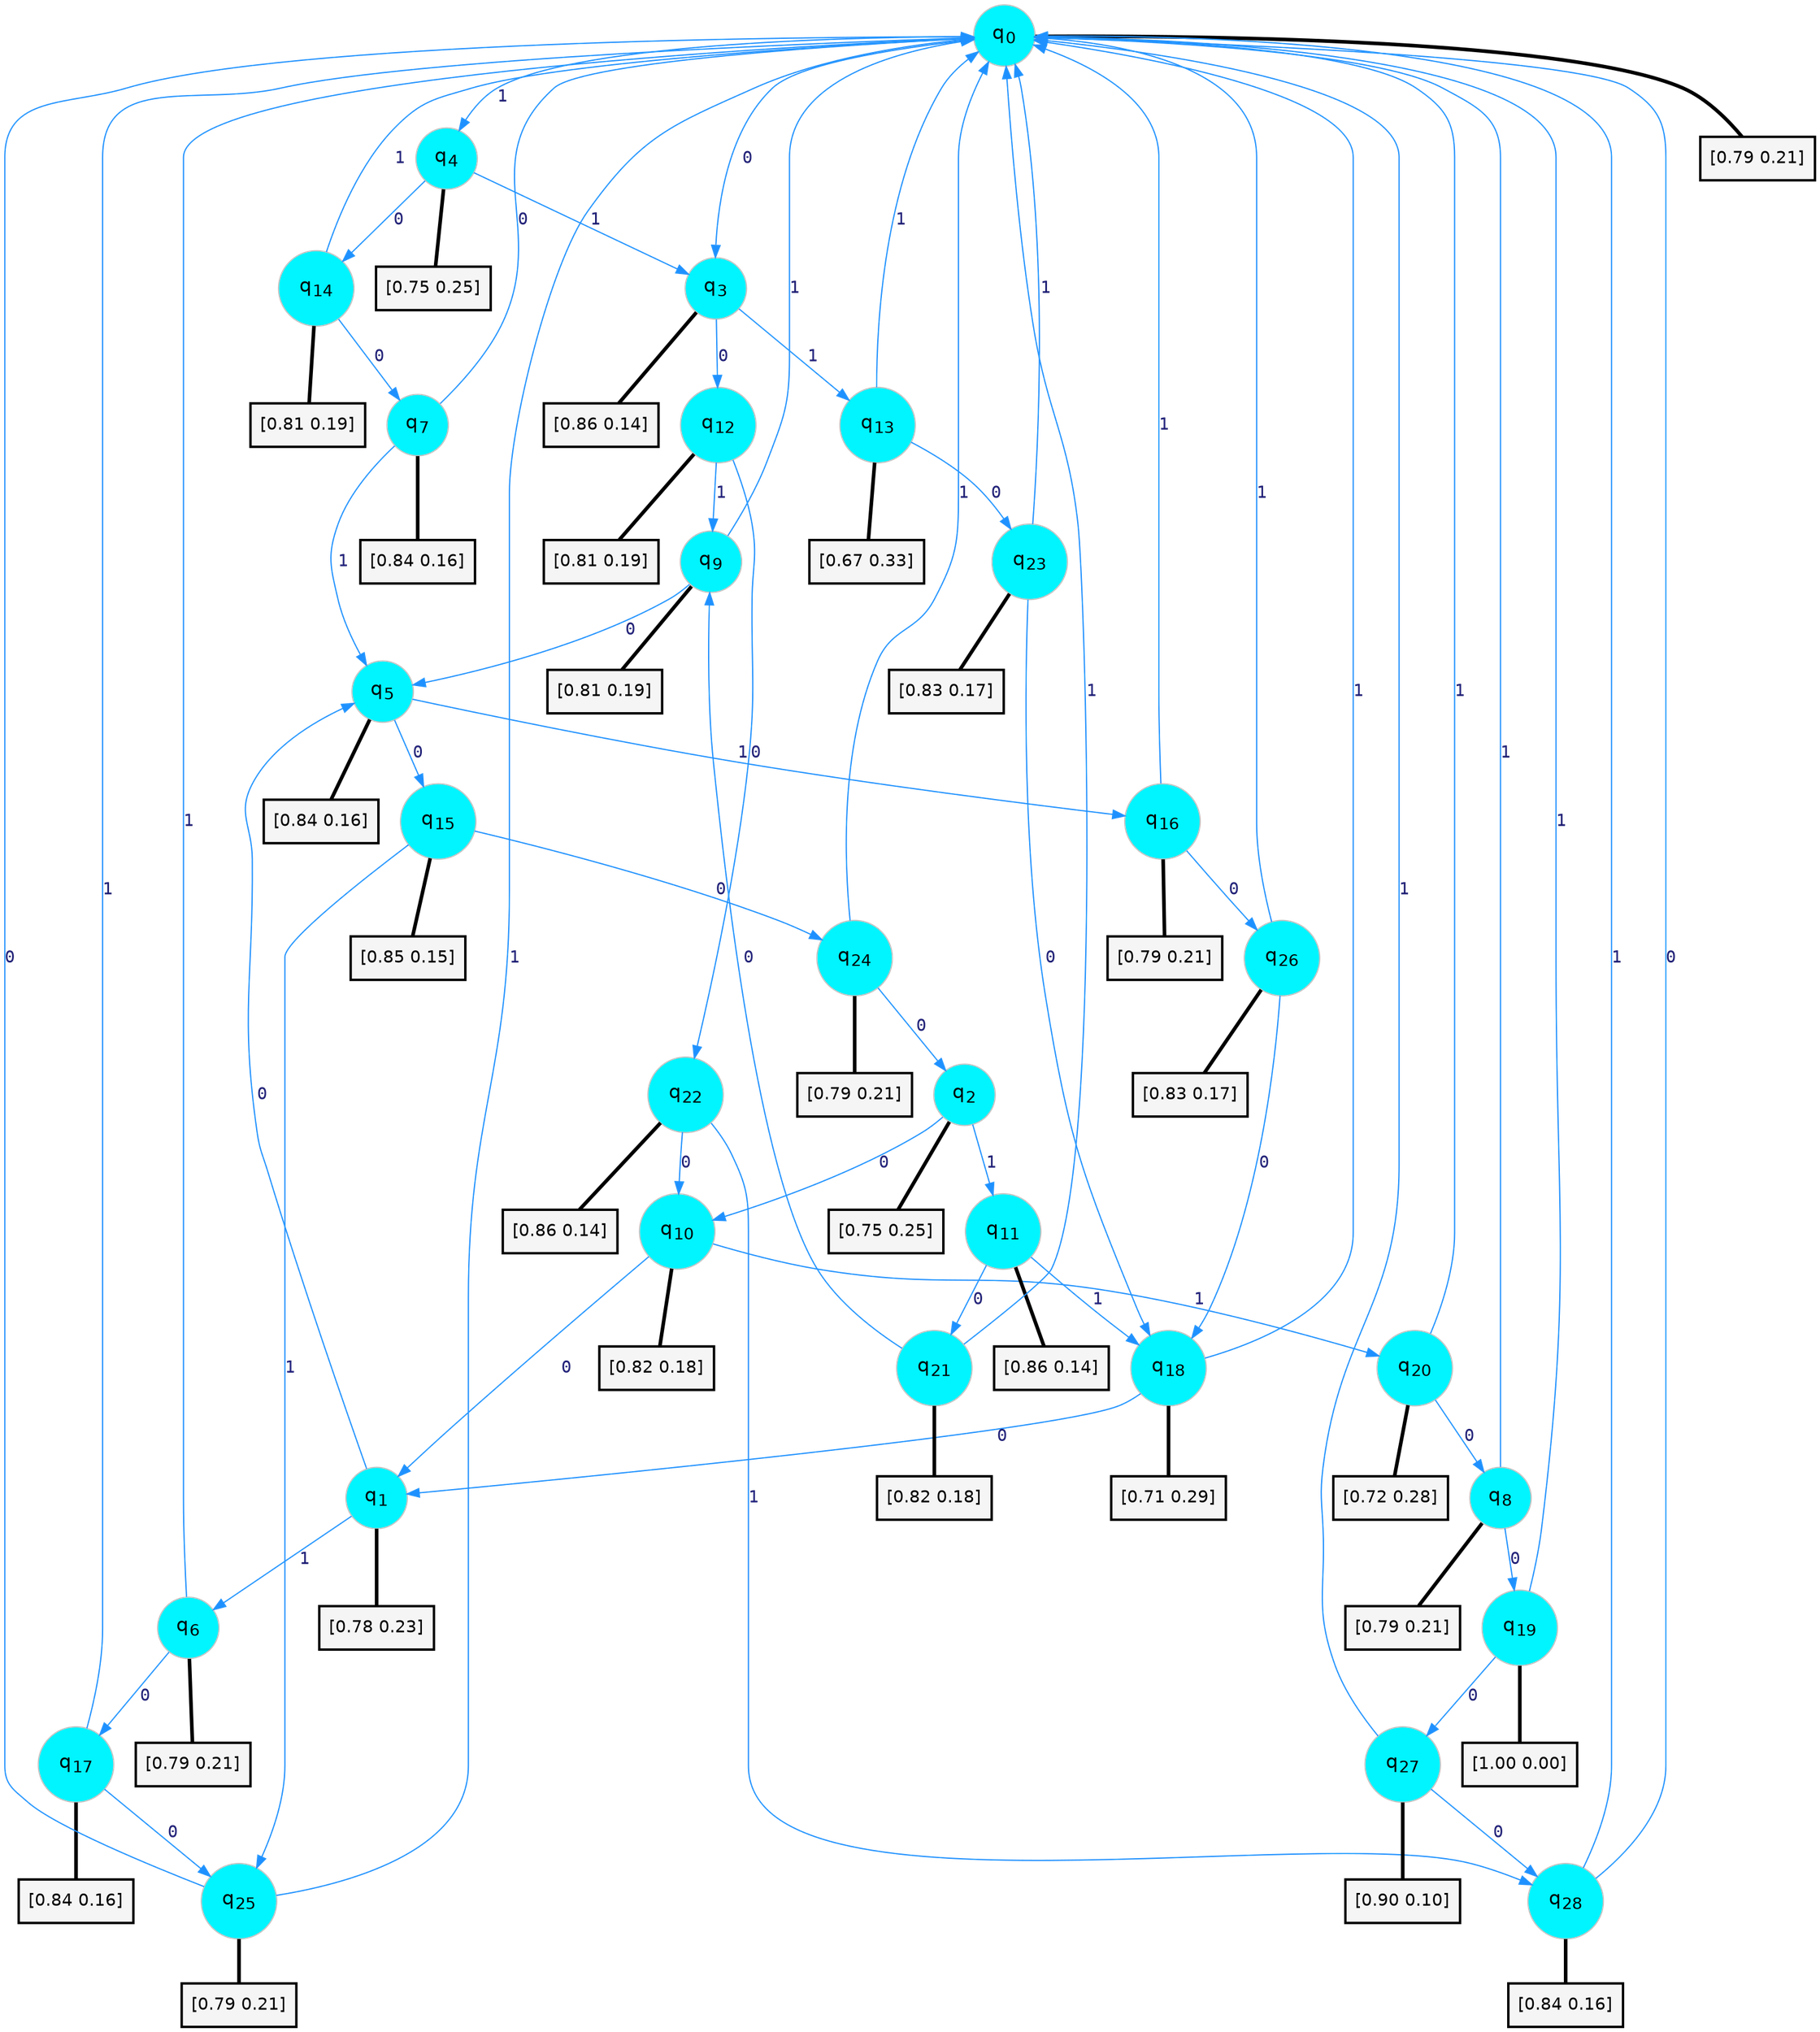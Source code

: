 digraph G {
graph [
bgcolor=transparent, dpi=300, rankdir=TD, size="40,25"];
node [
color=gray, fillcolor=turquoise1, fontcolor=black, fontname=Helvetica, fontsize=16, fontweight=bold, shape=circle, style=filled];
edge [
arrowsize=1, color=dodgerblue1, fontcolor=midnightblue, fontname=courier, fontweight=bold, penwidth=1, style=solid, weight=20];
0[label=<q<SUB>0</SUB>>];
1[label=<q<SUB>1</SUB>>];
2[label=<q<SUB>2</SUB>>];
3[label=<q<SUB>3</SUB>>];
4[label=<q<SUB>4</SUB>>];
5[label=<q<SUB>5</SUB>>];
6[label=<q<SUB>6</SUB>>];
7[label=<q<SUB>7</SUB>>];
8[label=<q<SUB>8</SUB>>];
9[label=<q<SUB>9</SUB>>];
10[label=<q<SUB>10</SUB>>];
11[label=<q<SUB>11</SUB>>];
12[label=<q<SUB>12</SUB>>];
13[label=<q<SUB>13</SUB>>];
14[label=<q<SUB>14</SUB>>];
15[label=<q<SUB>15</SUB>>];
16[label=<q<SUB>16</SUB>>];
17[label=<q<SUB>17</SUB>>];
18[label=<q<SUB>18</SUB>>];
19[label=<q<SUB>19</SUB>>];
20[label=<q<SUB>20</SUB>>];
21[label=<q<SUB>21</SUB>>];
22[label=<q<SUB>22</SUB>>];
23[label=<q<SUB>23</SUB>>];
24[label=<q<SUB>24</SUB>>];
25[label=<q<SUB>25</SUB>>];
26[label=<q<SUB>26</SUB>>];
27[label=<q<SUB>27</SUB>>];
28[label=<q<SUB>28</SUB>>];
29[label="[0.79 0.21]", shape=box,fontcolor=black, fontname=Helvetica, fontsize=14, penwidth=2, fillcolor=whitesmoke,color=black];
30[label="[0.78 0.23]", shape=box,fontcolor=black, fontname=Helvetica, fontsize=14, penwidth=2, fillcolor=whitesmoke,color=black];
31[label="[0.75 0.25]", shape=box,fontcolor=black, fontname=Helvetica, fontsize=14, penwidth=2, fillcolor=whitesmoke,color=black];
32[label="[0.86 0.14]", shape=box,fontcolor=black, fontname=Helvetica, fontsize=14, penwidth=2, fillcolor=whitesmoke,color=black];
33[label="[0.75 0.25]", shape=box,fontcolor=black, fontname=Helvetica, fontsize=14, penwidth=2, fillcolor=whitesmoke,color=black];
34[label="[0.84 0.16]", shape=box,fontcolor=black, fontname=Helvetica, fontsize=14, penwidth=2, fillcolor=whitesmoke,color=black];
35[label="[0.79 0.21]", shape=box,fontcolor=black, fontname=Helvetica, fontsize=14, penwidth=2, fillcolor=whitesmoke,color=black];
36[label="[0.84 0.16]", shape=box,fontcolor=black, fontname=Helvetica, fontsize=14, penwidth=2, fillcolor=whitesmoke,color=black];
37[label="[0.79 0.21]", shape=box,fontcolor=black, fontname=Helvetica, fontsize=14, penwidth=2, fillcolor=whitesmoke,color=black];
38[label="[0.81 0.19]", shape=box,fontcolor=black, fontname=Helvetica, fontsize=14, penwidth=2, fillcolor=whitesmoke,color=black];
39[label="[0.82 0.18]", shape=box,fontcolor=black, fontname=Helvetica, fontsize=14, penwidth=2, fillcolor=whitesmoke,color=black];
40[label="[0.86 0.14]", shape=box,fontcolor=black, fontname=Helvetica, fontsize=14, penwidth=2, fillcolor=whitesmoke,color=black];
41[label="[0.81 0.19]", shape=box,fontcolor=black, fontname=Helvetica, fontsize=14, penwidth=2, fillcolor=whitesmoke,color=black];
42[label="[0.67 0.33]", shape=box,fontcolor=black, fontname=Helvetica, fontsize=14, penwidth=2, fillcolor=whitesmoke,color=black];
43[label="[0.81 0.19]", shape=box,fontcolor=black, fontname=Helvetica, fontsize=14, penwidth=2, fillcolor=whitesmoke,color=black];
44[label="[0.85 0.15]", shape=box,fontcolor=black, fontname=Helvetica, fontsize=14, penwidth=2, fillcolor=whitesmoke,color=black];
45[label="[0.79 0.21]", shape=box,fontcolor=black, fontname=Helvetica, fontsize=14, penwidth=2, fillcolor=whitesmoke,color=black];
46[label="[0.84 0.16]", shape=box,fontcolor=black, fontname=Helvetica, fontsize=14, penwidth=2, fillcolor=whitesmoke,color=black];
47[label="[0.71 0.29]", shape=box,fontcolor=black, fontname=Helvetica, fontsize=14, penwidth=2, fillcolor=whitesmoke,color=black];
48[label="[1.00 0.00]", shape=box,fontcolor=black, fontname=Helvetica, fontsize=14, penwidth=2, fillcolor=whitesmoke,color=black];
49[label="[0.72 0.28]", shape=box,fontcolor=black, fontname=Helvetica, fontsize=14, penwidth=2, fillcolor=whitesmoke,color=black];
50[label="[0.82 0.18]", shape=box,fontcolor=black, fontname=Helvetica, fontsize=14, penwidth=2, fillcolor=whitesmoke,color=black];
51[label="[0.86 0.14]", shape=box,fontcolor=black, fontname=Helvetica, fontsize=14, penwidth=2, fillcolor=whitesmoke,color=black];
52[label="[0.83 0.17]", shape=box,fontcolor=black, fontname=Helvetica, fontsize=14, penwidth=2, fillcolor=whitesmoke,color=black];
53[label="[0.79 0.21]", shape=box,fontcolor=black, fontname=Helvetica, fontsize=14, penwidth=2, fillcolor=whitesmoke,color=black];
54[label="[0.79 0.21]", shape=box,fontcolor=black, fontname=Helvetica, fontsize=14, penwidth=2, fillcolor=whitesmoke,color=black];
55[label="[0.83 0.17]", shape=box,fontcolor=black, fontname=Helvetica, fontsize=14, penwidth=2, fillcolor=whitesmoke,color=black];
56[label="[0.90 0.10]", shape=box,fontcolor=black, fontname=Helvetica, fontsize=14, penwidth=2, fillcolor=whitesmoke,color=black];
57[label="[0.84 0.16]", shape=box,fontcolor=black, fontname=Helvetica, fontsize=14, penwidth=2, fillcolor=whitesmoke,color=black];
0->3 [label=0];
0->4 [label=1];
0->29 [arrowhead=none, penwidth=3,color=black];
1->5 [label=0];
1->6 [label=1];
1->30 [arrowhead=none, penwidth=3,color=black];
2->10 [label=0];
2->11 [label=1];
2->31 [arrowhead=none, penwidth=3,color=black];
3->12 [label=0];
3->13 [label=1];
3->32 [arrowhead=none, penwidth=3,color=black];
4->14 [label=0];
4->3 [label=1];
4->33 [arrowhead=none, penwidth=3,color=black];
5->15 [label=0];
5->16 [label=1];
5->34 [arrowhead=none, penwidth=3,color=black];
6->17 [label=0];
6->0 [label=1];
6->35 [arrowhead=none, penwidth=3,color=black];
7->0 [label=0];
7->5 [label=1];
7->36 [arrowhead=none, penwidth=3,color=black];
8->19 [label=0];
8->0 [label=1];
8->37 [arrowhead=none, penwidth=3,color=black];
9->5 [label=0];
9->0 [label=1];
9->38 [arrowhead=none, penwidth=3,color=black];
10->1 [label=0];
10->20 [label=1];
10->39 [arrowhead=none, penwidth=3,color=black];
11->21 [label=0];
11->18 [label=1];
11->40 [arrowhead=none, penwidth=3,color=black];
12->22 [label=0];
12->9 [label=1];
12->41 [arrowhead=none, penwidth=3,color=black];
13->23 [label=0];
13->0 [label=1];
13->42 [arrowhead=none, penwidth=3,color=black];
14->7 [label=0];
14->0 [label=1];
14->43 [arrowhead=none, penwidth=3,color=black];
15->24 [label=0];
15->25 [label=1];
15->44 [arrowhead=none, penwidth=3,color=black];
16->26 [label=0];
16->0 [label=1];
16->45 [arrowhead=none, penwidth=3,color=black];
17->25 [label=0];
17->0 [label=1];
17->46 [arrowhead=none, penwidth=3,color=black];
18->1 [label=0];
18->0 [label=1];
18->47 [arrowhead=none, penwidth=3,color=black];
19->27 [label=0];
19->0 [label=1];
19->48 [arrowhead=none, penwidth=3,color=black];
20->8 [label=0];
20->0 [label=1];
20->49 [arrowhead=none, penwidth=3,color=black];
21->9 [label=0];
21->0 [label=1];
21->50 [arrowhead=none, penwidth=3,color=black];
22->10 [label=0];
22->28 [label=1];
22->51 [arrowhead=none, penwidth=3,color=black];
23->18 [label=0];
23->0 [label=1];
23->52 [arrowhead=none, penwidth=3,color=black];
24->2 [label=0];
24->0 [label=1];
24->53 [arrowhead=none, penwidth=3,color=black];
25->0 [label=0];
25->0 [label=1];
25->54 [arrowhead=none, penwidth=3,color=black];
26->18 [label=0];
26->0 [label=1];
26->55 [arrowhead=none, penwidth=3,color=black];
27->28 [label=0];
27->0 [label=1];
27->56 [arrowhead=none, penwidth=3,color=black];
28->0 [label=0];
28->0 [label=1];
28->57 [arrowhead=none, penwidth=3,color=black];
}
